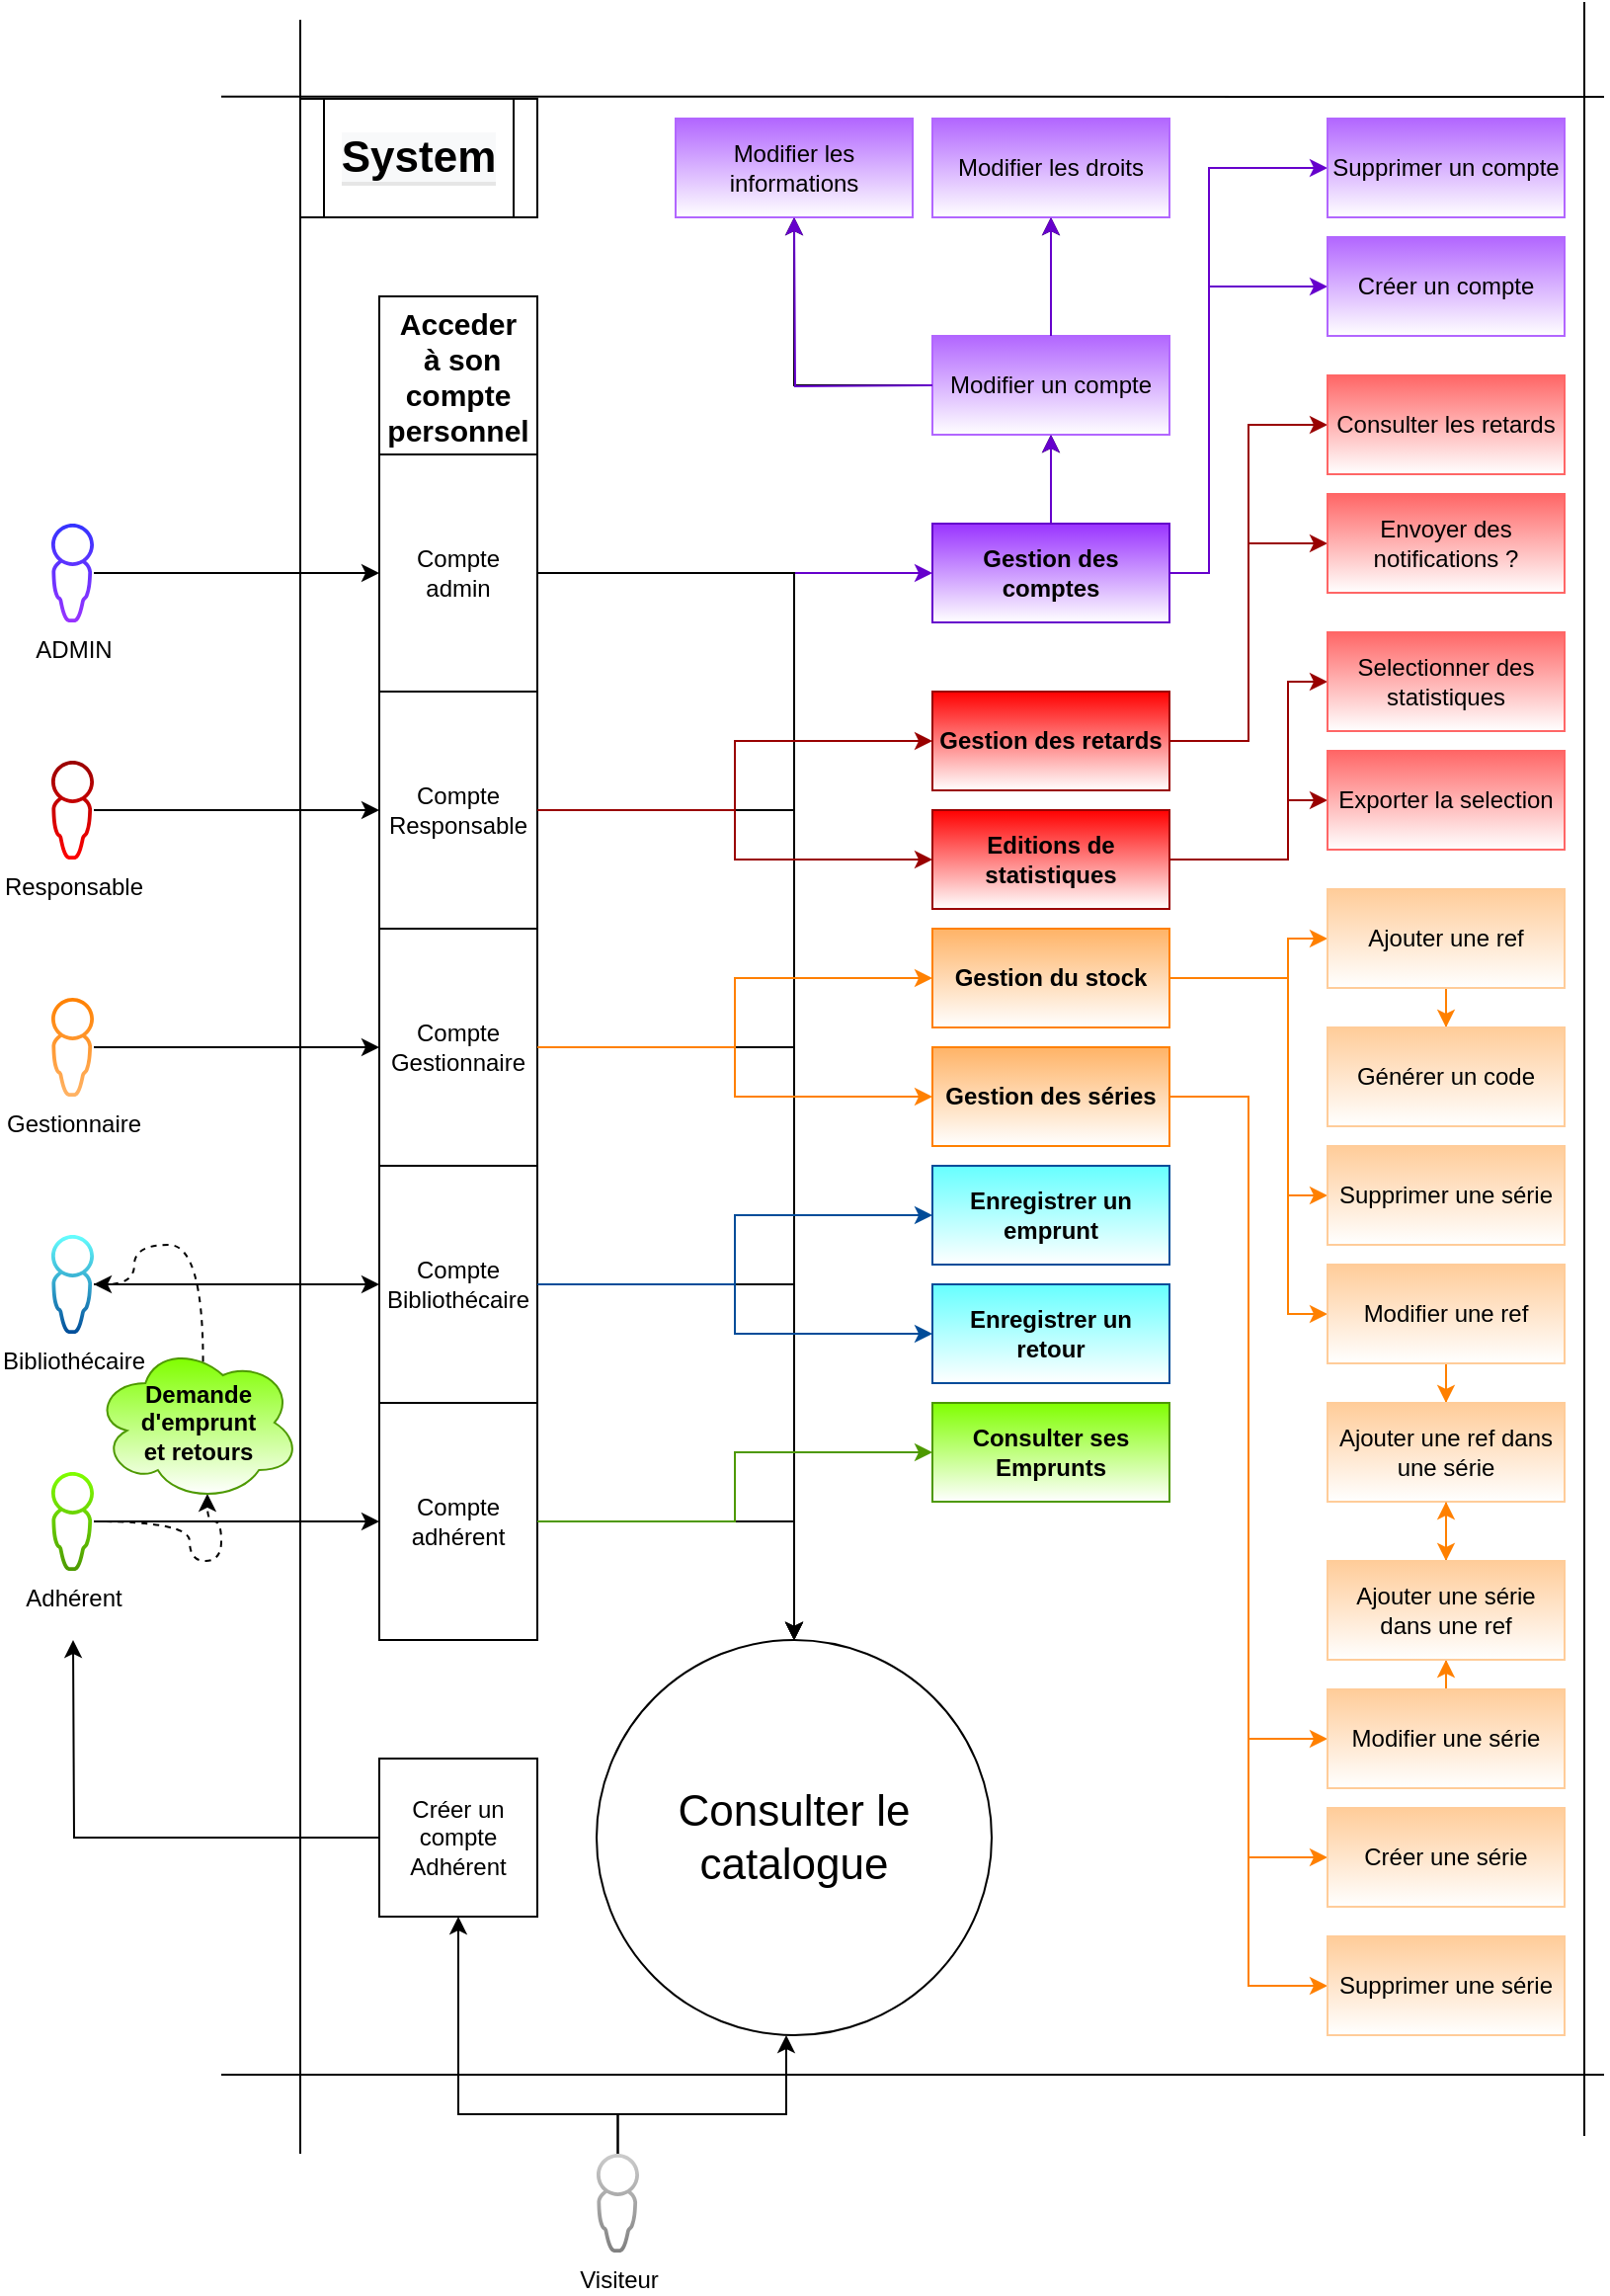 <mxfile>
    <diagram id="9MTFBuaw8zbxraLN_iM6" name="Page-1">
        <mxGraphModel dx="1223" dy="2109" grid="1" gridSize="10" guides="1" tooltips="1" connect="1" arrows="1" fold="1" page="1" pageScale="1" pageWidth="827" pageHeight="1169" math="0" shadow="0">
            <root>
                <mxCell id="0"/>
                <mxCell id="1" parent="0"/>
                <mxCell id="34" style="edgeStyle=orthogonalEdgeStyle;rounded=0;orthogonalLoop=1;jettySize=auto;html=1;entryX=0;entryY=0.5;entryDx=0;entryDy=0;" parent="1" source="4" target="23" edge="1">
                    <mxGeometry relative="1" as="geometry"/>
                </mxCell>
                <mxCell id="4" value="ADMIN" style="pointerEvents=1;shadow=0;dashed=0;html=1;strokeColor=none;aspect=fixed;labelPosition=center;verticalLabelPosition=bottom;verticalAlign=top;align=center;outlineConnect=0;shape=mxgraph.vvd.administrator;fillColor=#3333FF;gradientColor=#9933FF;" parent="1" vertex="1">
                    <mxGeometry x="34" y="-905" width="21.5" height="50" as="geometry"/>
                </mxCell>
                <mxCell id="36" style="edgeStyle=orthogonalEdgeStyle;rounded=0;orthogonalLoop=1;jettySize=auto;html=1;entryX=0;entryY=0.5;entryDx=0;entryDy=0;" parent="1" source="6" target="24" edge="1">
                    <mxGeometry relative="1" as="geometry"/>
                </mxCell>
                <mxCell id="6" value="Responsable" style="pointerEvents=1;shadow=0;dashed=0;html=1;strokeColor=none;aspect=fixed;labelPosition=center;verticalLabelPosition=bottom;verticalAlign=top;align=center;outlineConnect=0;shape=mxgraph.vvd.administrator;fillColor=#990000;gradientColor=#FF0000;" parent="1" vertex="1">
                    <mxGeometry x="34" y="-785" width="21.5" height="50" as="geometry"/>
                </mxCell>
                <mxCell id="38" style="edgeStyle=orthogonalEdgeStyle;rounded=0;orthogonalLoop=1;jettySize=auto;html=1;entryX=0;entryY=0.5;entryDx=0;entryDy=0;" parent="1" source="7" target="26" edge="1">
                    <mxGeometry relative="1" as="geometry"/>
                </mxCell>
                <mxCell id="7" value="Bibliothécaire" style="pointerEvents=1;shadow=0;dashed=0;html=1;strokeColor=none;aspect=fixed;labelPosition=center;verticalLabelPosition=bottom;verticalAlign=top;align=center;outlineConnect=0;shape=mxgraph.vvd.administrator;fillColor=#66FFFF;gradientColor=#004C99;" parent="1" vertex="1">
                    <mxGeometry x="34" y="-545" width="21.5" height="50" as="geometry"/>
                </mxCell>
                <mxCell id="37" style="edgeStyle=orthogonalEdgeStyle;rounded=0;orthogonalLoop=1;jettySize=auto;html=1;entryX=0;entryY=0.5;entryDx=0;entryDy=0;" parent="1" source="8" target="25" edge="1">
                    <mxGeometry relative="1" as="geometry"/>
                </mxCell>
                <mxCell id="8" value="Gestionnaire" style="pointerEvents=1;shadow=0;dashed=0;html=1;strokeColor=none;aspect=fixed;labelPosition=center;verticalLabelPosition=bottom;verticalAlign=top;align=center;outlineConnect=0;shape=mxgraph.vvd.administrator;fillColor=#FF8000;gradientColor=#FFB366;" parent="1" vertex="1">
                    <mxGeometry x="34" y="-665" width="21.5" height="50" as="geometry"/>
                </mxCell>
                <mxCell id="39" style="edgeStyle=orthogonalEdgeStyle;rounded=0;orthogonalLoop=1;jettySize=auto;html=1;entryX=0;entryY=0.5;entryDx=0;entryDy=0;" parent="1" source="10" target="27" edge="1">
                    <mxGeometry relative="1" as="geometry"/>
                </mxCell>
                <mxCell id="63" style="edgeStyle=orthogonalEdgeStyle;orthogonalLoop=1;jettySize=auto;html=1;entryX=0.55;entryY=0.95;entryDx=0;entryDy=0;entryPerimeter=0;startArrow=none;startFill=0;strokeColor=none;curved=1;dashed=1;" parent="1" source="10" target="62" edge="1">
                    <mxGeometry relative="1" as="geometry"/>
                </mxCell>
                <mxCell id="64" style="edgeStyle=orthogonalEdgeStyle;curved=1;orthogonalLoop=1;jettySize=auto;html=1;entryX=0.55;entryY=0.95;entryDx=0;entryDy=0;entryPerimeter=0;dashed=1;startArrow=none;startFill=0;" parent="1" source="10" target="62" edge="1">
                    <mxGeometry relative="1" as="geometry">
                        <Array as="points">
                            <mxPoint x="104" y="-400"/>
                            <mxPoint x="104" y="-380"/>
                            <mxPoint x="120" y="-380"/>
                            <mxPoint x="120" y="-400"/>
                            <mxPoint x="113" y="-400"/>
                        </Array>
                    </mxGeometry>
                </mxCell>
                <mxCell id="10" value="Adhérent" style="pointerEvents=1;shadow=0;dashed=0;html=1;strokeColor=none;aspect=fixed;labelPosition=center;verticalLabelPosition=bottom;verticalAlign=top;align=center;outlineConnect=0;shape=mxgraph.vvd.administrator;fillColor=#80FF00;gradientColor=#4D9900;" parent="1" vertex="1">
                    <mxGeometry x="34" y="-425" width="21.5" height="50" as="geometry"/>
                </mxCell>
                <mxCell id="81" style="edgeStyle=orthogonalEdgeStyle;rounded=0;orthogonalLoop=1;jettySize=auto;html=1;entryX=0.48;entryY=1;entryDx=0;entryDy=0;entryPerimeter=0;fontSize=15;startArrow=none;startFill=0;" parent="1" source="11" target="44" edge="1">
                    <mxGeometry relative="1" as="geometry">
                        <Array as="points">
                            <mxPoint x="321" y="-100"/>
                            <mxPoint x="406" y="-100"/>
                        </Array>
                    </mxGeometry>
                </mxCell>
                <mxCell id="82" style="edgeStyle=orthogonalEdgeStyle;rounded=0;orthogonalLoop=1;jettySize=auto;html=1;entryX=0.5;entryY=1;entryDx=0;entryDy=0;fontSize=15;startArrow=none;startFill=0;" parent="1" source="11" target="22" edge="1">
                    <mxGeometry relative="1" as="geometry">
                        <Array as="points">
                            <mxPoint x="321" y="-100"/>
                            <mxPoint x="240" y="-100"/>
                        </Array>
                    </mxGeometry>
                </mxCell>
                <mxCell id="11" value="Visiteur" style="pointerEvents=1;shadow=0;dashed=0;html=1;strokeColor=none;aspect=fixed;labelPosition=center;verticalLabelPosition=bottom;verticalAlign=top;align=center;outlineConnect=0;shape=mxgraph.vvd.administrator;fillColor=#CCCCCC;gradientColor=#808080;" parent="1" vertex="1">
                    <mxGeometry x="310" y="-80" width="21.5" height="50" as="geometry"/>
                </mxCell>
                <mxCell id="92" style="edgeStyle=orthogonalEdgeStyle;rounded=0;orthogonalLoop=1;jettySize=auto;html=1;entryX=0.5;entryY=1;entryDx=0;entryDy=0;" parent="1" source="13" target="89" edge="1">
                    <mxGeometry relative="1" as="geometry"/>
                </mxCell>
                <mxCell id="99" style="edgeStyle=orthogonalEdgeStyle;rounded=0;orthogonalLoop=1;jettySize=auto;html=1;entryX=0;entryY=0.5;entryDx=0;entryDy=0;strokeColor=#6600CC;" parent="1" source="13" target="87" edge="1">
                    <mxGeometry relative="1" as="geometry">
                        <Array as="points">
                            <mxPoint x="620" y="-880"/>
                            <mxPoint x="620" y="-1085"/>
                        </Array>
                    </mxGeometry>
                </mxCell>
                <mxCell id="113" style="edgeStyle=orthogonalEdgeStyle;rounded=0;orthogonalLoop=1;jettySize=auto;html=1;entryX=0;entryY=0.5;entryDx=0;entryDy=0;strokeColor=#6600CC;" edge="1" parent="1" source="13" target="88">
                    <mxGeometry relative="1" as="geometry">
                        <Array as="points">
                            <mxPoint x="620" y="-880"/>
                            <mxPoint x="620" y="-1025"/>
                        </Array>
                    </mxGeometry>
                </mxCell>
                <mxCell id="13" value="&lt;b&gt;Gestion des comptes&lt;/b&gt;" style="rounded=0;whiteSpace=wrap;html=1;fillColor=#9933FF;gradientColor=#ffffff;strokeColor=#6600CC;" parent="1" vertex="1">
                    <mxGeometry x="480" y="-905" width="120" height="50" as="geometry"/>
                </mxCell>
                <mxCell id="15" value="" style="endArrow=none;html=1;" parent="1" edge="1">
                    <mxGeometry width="50" height="50" relative="1" as="geometry">
                        <mxPoint x="160" y="-80" as="sourcePoint"/>
                        <mxPoint x="160" y="-1160" as="targetPoint"/>
                    </mxGeometry>
                </mxCell>
                <mxCell id="21" value="Acceder&#10; à son &#10;compte&#10;personnel" style="swimlane;fillColor=none;gradientColor=none;startSize=80;labelBackgroundColor=#ffffff;fontSize=15;" parent="1" vertex="1">
                    <mxGeometry x="200" y="-1020" width="80" height="680" as="geometry"/>
                </mxCell>
                <mxCell id="23" value="Compte admin" style="rounded=0;whiteSpace=wrap;html=1;fillColor=none;gradientColor=none;" parent="21" vertex="1">
                    <mxGeometry y="80" width="80" height="120" as="geometry"/>
                </mxCell>
                <mxCell id="24" value="Compte Responsable" style="rounded=0;whiteSpace=wrap;html=1;fillColor=none;gradientColor=none;" parent="21" vertex="1">
                    <mxGeometry y="200" width="80" height="120" as="geometry"/>
                </mxCell>
                <mxCell id="25" value="Compte Gestionnaire" style="rounded=0;whiteSpace=wrap;html=1;fillColor=none;gradientColor=none;" parent="21" vertex="1">
                    <mxGeometry y="320" width="80" height="120" as="geometry"/>
                </mxCell>
                <mxCell id="26" value="Compte Bibliothécaire" style="rounded=0;whiteSpace=wrap;html=1;fillColor=none;gradientColor=none;" parent="21" vertex="1">
                    <mxGeometry y="440" width="80" height="120" as="geometry"/>
                </mxCell>
                <mxCell id="27" value="Compte adhérent" style="rounded=0;whiteSpace=wrap;html=1;fillColor=none;gradientColor=none;" parent="21" vertex="1">
                    <mxGeometry y="560" width="80" height="120" as="geometry"/>
                </mxCell>
                <mxCell id="84" style="edgeStyle=orthogonalEdgeStyle;rounded=0;orthogonalLoop=1;jettySize=auto;html=1;" parent="1" source="22" edge="1">
                    <mxGeometry relative="1" as="geometry">
                        <mxPoint x="45" y="-340" as="targetPoint"/>
                    </mxGeometry>
                </mxCell>
                <mxCell id="22" value="Créer un compte Adhérent" style="rounded=0;whiteSpace=wrap;html=1;fillColor=none;gradientColor=none;" parent="1" vertex="1">
                    <mxGeometry x="200" y="-280" width="80" height="80" as="geometry"/>
                </mxCell>
                <mxCell id="41" style="edgeStyle=orthogonalEdgeStyle;rounded=0;orthogonalLoop=1;jettySize=auto;html=1;entryX=0;entryY=0.5;entryDx=0;entryDy=0;strokeColor=#6600CC;" parent="1" source="23" target="13" edge="1">
                    <mxGeometry relative="1" as="geometry"/>
                </mxCell>
                <mxCell id="42" value="" style="endArrow=none;html=1;" parent="1" edge="1">
                    <mxGeometry width="50" height="50" relative="1" as="geometry">
                        <mxPoint x="120" y="-120" as="sourcePoint"/>
                        <mxPoint x="820" y="-120" as="targetPoint"/>
                    </mxGeometry>
                </mxCell>
                <mxCell id="43" value="" style="endArrow=none;html=1;" parent="1" edge="1">
                    <mxGeometry width="50" height="50" relative="1" as="geometry">
                        <mxPoint x="120" y="-1121.18" as="sourcePoint"/>
                        <mxPoint x="820" y="-1121" as="targetPoint"/>
                    </mxGeometry>
                </mxCell>
                <mxCell id="44" value="&lt;font style=&quot;font-size: 22px&quot;&gt;Consulter le catalogue&lt;/font&gt;" style="ellipse;whiteSpace=wrap;html=1;fillColor=none;gradientColor=none;" parent="1" vertex="1">
                    <mxGeometry x="310" y="-340" width="200" height="200" as="geometry"/>
                </mxCell>
                <mxCell id="46" style="edgeStyle=orthogonalEdgeStyle;rounded=0;orthogonalLoop=1;jettySize=auto;html=1;entryX=0.5;entryY=0;entryDx=0;entryDy=0;" parent="1" source="27" target="44" edge="1">
                    <mxGeometry relative="1" as="geometry"/>
                </mxCell>
                <mxCell id="47" style="edgeStyle=orthogonalEdgeStyle;rounded=0;orthogonalLoop=1;jettySize=auto;html=1;entryX=0.5;entryY=0;entryDx=0;entryDy=0;" parent="1" source="26" target="44" edge="1">
                    <mxGeometry relative="1" as="geometry"/>
                </mxCell>
                <mxCell id="48" style="edgeStyle=orthogonalEdgeStyle;rounded=0;orthogonalLoop=1;jettySize=auto;html=1;entryX=0.5;entryY=0;entryDx=0;entryDy=0;" parent="1" source="25" target="44" edge="1">
                    <mxGeometry relative="1" as="geometry"/>
                </mxCell>
                <mxCell id="49" style="edgeStyle=orthogonalEdgeStyle;rounded=0;orthogonalLoop=1;jettySize=auto;html=1;entryX=0.5;entryY=0;entryDx=0;entryDy=0;" parent="1" source="24" target="44" edge="1">
                    <mxGeometry relative="1" as="geometry"/>
                </mxCell>
                <mxCell id="50" style="edgeStyle=orthogonalEdgeStyle;rounded=0;orthogonalLoop=1;jettySize=auto;html=1;entryX=0.5;entryY=0;entryDx=0;entryDy=0;exitX=1;exitY=0.5;exitDx=0;exitDy=0;" parent="1" source="23" target="44" edge="1">
                    <mxGeometry relative="1" as="geometry">
                        <Array as="points">
                            <mxPoint x="410" y="-880"/>
                        </Array>
                    </mxGeometry>
                </mxCell>
                <mxCell id="66" style="edgeStyle=orthogonalEdgeStyle;curved=1;orthogonalLoop=1;jettySize=auto;html=1;dashed=1;startArrow=none;startFill=0;exitX=0.529;exitY=0.116;exitDx=0;exitDy=0;exitPerimeter=0;" parent="1" source="62" target="7" edge="1">
                    <mxGeometry relative="1" as="geometry">
                        <Array as="points">
                            <mxPoint x="111" y="-540"/>
                            <mxPoint x="76" y="-540"/>
                            <mxPoint x="76" y="-520"/>
                        </Array>
                    </mxGeometry>
                </mxCell>
                <mxCell id="62" value="&lt;b&gt;Demande&lt;br&gt;&lt;/b&gt;&lt;div&gt;&lt;b&gt;d'emprunt &lt;br&gt;&lt;/b&gt;&lt;/div&gt;&lt;div&gt;&lt;b&gt;et retours&lt;br&gt;&lt;/b&gt;&lt;/div&gt;" style="ellipse;shape=cloud;whiteSpace=wrap;html=1;gradientColor=#ffffff;fillColor=#80FF00;strokeColor=#4D9900;" parent="1" vertex="1">
                    <mxGeometry x="55.5" y="-490" width="104.5" height="80" as="geometry"/>
                </mxCell>
                <mxCell id="67" value="&lt;b&gt;Enregistrer un emprunt&lt;/b&gt;" style="rounded=0;whiteSpace=wrap;html=1;fillColor=#66FFFF;gradientColor=#ffffff;strokeColor=#004C99;" parent="1" vertex="1">
                    <mxGeometry x="480" y="-580" width="120" height="50" as="geometry"/>
                </mxCell>
                <mxCell id="68" style="edgeStyle=orthogonalEdgeStyle;orthogonalLoop=1;jettySize=auto;html=1;entryX=0;entryY=0.5;entryDx=0;entryDy=0;startArrow=none;startFill=0;rounded=0;strokeColor=#004C99;" parent="1" source="26" target="67" edge="1">
                    <mxGeometry relative="1" as="geometry"/>
                </mxCell>
                <mxCell id="70" style="edgeStyle=orthogonalEdgeStyle;rounded=0;orthogonalLoop=1;jettySize=auto;html=1;startArrow=none;startFill=0;entryX=0;entryY=0.5;entryDx=0;entryDy=0;strokeColor=#004C99;" parent="1" source="26" target="71" edge="1">
                    <mxGeometry relative="1" as="geometry">
                        <mxPoint x="580" y="-490" as="targetPoint"/>
                        <Array as="points">
                            <mxPoint x="380" y="-520"/>
                            <mxPoint x="380" y="-495"/>
                        </Array>
                    </mxGeometry>
                </mxCell>
                <mxCell id="71" value="&lt;b&gt;Enregistrer un retour&lt;/b&gt;" style="rounded=0;whiteSpace=wrap;html=1;fillColor=#66FFFF;gradientColor=#ffffff;strokeColor=#004C99;" parent="1" vertex="1">
                    <mxGeometry x="480" y="-520" width="120" height="50" as="geometry"/>
                </mxCell>
                <mxCell id="118" style="edgeStyle=orthogonalEdgeStyle;rounded=0;orthogonalLoop=1;jettySize=auto;html=1;entryX=0;entryY=0.5;entryDx=0;entryDy=0;strokeColor=#FF8000;" edge="1" parent="1" source="72" target="114">
                    <mxGeometry relative="1" as="geometry">
                        <Array as="points">
                            <mxPoint x="660" y="-675"/>
                            <mxPoint x="660" y="-695"/>
                        </Array>
                    </mxGeometry>
                </mxCell>
                <mxCell id="134" style="edgeStyle=orthogonalEdgeStyle;rounded=0;orthogonalLoop=1;jettySize=auto;html=1;entryX=0;entryY=0.5;entryDx=0;entryDy=0;strokeColor=#FF8000;" edge="1" parent="1" source="72" target="116">
                    <mxGeometry relative="1" as="geometry">
                        <Array as="points">
                            <mxPoint x="660" y="-675"/>
                            <mxPoint x="660" y="-505"/>
                        </Array>
                    </mxGeometry>
                </mxCell>
                <mxCell id="138" style="edgeStyle=orthogonalEdgeStyle;rounded=0;orthogonalLoop=1;jettySize=auto;html=1;entryX=0;entryY=0.5;entryDx=0;entryDy=0;strokeColor=#FF8000;" edge="1" parent="1" source="72" target="137">
                    <mxGeometry relative="1" as="geometry">
                        <Array as="points">
                            <mxPoint x="660" y="-675"/>
                            <mxPoint x="660" y="-565"/>
                        </Array>
                    </mxGeometry>
                </mxCell>
                <mxCell id="72" value="&lt;b&gt;Gestion du stock&lt;/b&gt;" style="rounded=0;whiteSpace=wrap;html=1;gradientColor=#FFFFFF;fillColor=#FFB366;strokeColor=#FF8000;" parent="1" vertex="1">
                    <mxGeometry x="480" y="-700" width="120" height="50" as="geometry"/>
                </mxCell>
                <mxCell id="124" style="edgeStyle=orthogonalEdgeStyle;rounded=0;orthogonalLoop=1;jettySize=auto;html=1;entryX=0;entryY=0.5;entryDx=0;entryDy=0;strokeColor=#FF8000;" edge="1" parent="1" source="73" target="117">
                    <mxGeometry relative="1" as="geometry"/>
                </mxCell>
                <mxCell id="125" style="edgeStyle=orthogonalEdgeStyle;rounded=0;orthogonalLoop=1;jettySize=auto;html=1;entryX=0;entryY=0.5;entryDx=0;entryDy=0;strokeColor=#FF8000;" edge="1" parent="1" source="73" target="121">
                    <mxGeometry relative="1" as="geometry"/>
                </mxCell>
                <mxCell id="126" style="edgeStyle=orthogonalEdgeStyle;rounded=0;orthogonalLoop=1;jettySize=auto;html=1;entryX=0;entryY=0.5;entryDx=0;entryDy=0;strokeColor=#FF8000;" edge="1" parent="1" source="73" target="122">
                    <mxGeometry relative="1" as="geometry"/>
                </mxCell>
                <mxCell id="73" value="&lt;b&gt;Gestion des séries&lt;/b&gt;" style="rounded=0;whiteSpace=wrap;html=1;fillColor=#FFB366;gradientColor=#FFFFFF;strokeColor=#FF8000;" parent="1" vertex="1">
                    <mxGeometry x="480" y="-640" width="120" height="50" as="geometry"/>
                </mxCell>
                <mxCell id="74" style="edgeStyle=orthogonalEdgeStyle;rounded=0;orthogonalLoop=1;jettySize=auto;html=1;entryX=0;entryY=0.5;entryDx=0;entryDy=0;startArrow=none;startFill=0;strokeColor=#FF8000;" parent="1" source="25" target="72" edge="1">
                    <mxGeometry relative="1" as="geometry"/>
                </mxCell>
                <mxCell id="75" style="edgeStyle=orthogonalEdgeStyle;rounded=0;orthogonalLoop=1;jettySize=auto;html=1;entryX=0;entryY=0.5;entryDx=0;entryDy=0;startArrow=none;startFill=0;strokeColor=#FF8000;" parent="1" source="25" target="73" edge="1">
                    <mxGeometry relative="1" as="geometry"/>
                </mxCell>
                <mxCell id="103" style="edgeStyle=orthogonalEdgeStyle;rounded=0;orthogonalLoop=1;jettySize=auto;html=1;entryX=0;entryY=0.5;entryDx=0;entryDy=0;strokeColor=#990000;" parent="1" source="76" target="101" edge="1">
                    <mxGeometry relative="1" as="geometry"/>
                </mxCell>
                <mxCell id="104" style="edgeStyle=orthogonalEdgeStyle;rounded=0;orthogonalLoop=1;jettySize=auto;html=1;entryX=0;entryY=0.5;entryDx=0;entryDy=0;strokeColor=#990000;" parent="1" source="76" target="102" edge="1">
                    <mxGeometry relative="1" as="geometry"/>
                </mxCell>
                <mxCell id="76" value="&lt;b&gt;Gestion des retards&lt;/b&gt;" style="rounded=0;whiteSpace=wrap;html=1;gradientColor=#FFFFFF;fillColor=#FF0000;strokeColor=#990000;" parent="1" vertex="1">
                    <mxGeometry x="480" y="-820" width="120" height="50" as="geometry"/>
                </mxCell>
                <mxCell id="107" style="edgeStyle=orthogonalEdgeStyle;rounded=0;orthogonalLoop=1;jettySize=auto;html=1;entryX=0;entryY=0.5;entryDx=0;entryDy=0;strokeColor=#990000;" edge="1" parent="1" source="77" target="105">
                    <mxGeometry relative="1" as="geometry">
                        <Array as="points">
                            <mxPoint x="660" y="-735"/>
                            <mxPoint x="660" y="-825"/>
                        </Array>
                    </mxGeometry>
                </mxCell>
                <mxCell id="108" style="edgeStyle=orthogonalEdgeStyle;rounded=0;orthogonalLoop=1;jettySize=auto;html=1;entryX=0;entryY=0.5;entryDx=0;entryDy=0;strokeColor=#990000;" edge="1" parent="1" source="77" target="106">
                    <mxGeometry relative="1" as="geometry">
                        <Array as="points">
                            <mxPoint x="660" y="-735"/>
                            <mxPoint x="660" y="-765"/>
                        </Array>
                    </mxGeometry>
                </mxCell>
                <mxCell id="77" value="&lt;b&gt;Editions de statistiques&lt;/b&gt;" style="rounded=0;whiteSpace=wrap;html=1;gradientColor=#FFFFFF;fillColor=#FF0000;strokeColor=#990000;" parent="1" vertex="1">
                    <mxGeometry x="480" y="-760" width="120" height="50" as="geometry"/>
                </mxCell>
                <mxCell id="78" style="edgeStyle=orthogonalEdgeStyle;rounded=0;orthogonalLoop=1;jettySize=auto;html=1;entryX=0;entryY=0.5;entryDx=0;entryDy=0;startArrow=none;startFill=0;strokeColor=#990000;" parent="1" source="24" target="76" edge="1">
                    <mxGeometry relative="1" as="geometry"/>
                </mxCell>
                <mxCell id="79" style="edgeStyle=orthogonalEdgeStyle;rounded=0;orthogonalLoop=1;jettySize=auto;html=1;entryX=0;entryY=0.5;entryDx=0;entryDy=0;startArrow=none;startFill=0;strokeColor=#990000;" parent="1" source="24" target="77" edge="1">
                    <mxGeometry relative="1" as="geometry"/>
                </mxCell>
                <mxCell id="80" value="" style="endArrow=none;html=1;" parent="1" edge="1">
                    <mxGeometry width="50" height="50" relative="1" as="geometry">
                        <mxPoint x="810" y="-89" as="sourcePoint"/>
                        <mxPoint x="810" y="-1169" as="targetPoint"/>
                    </mxGeometry>
                </mxCell>
                <mxCell id="83" value="&lt;b style=&quot;font-size: 22px ; background-color: rgb(248 , 249 , 250)&quot;&gt;System&lt;/b&gt;" style="shape=process;whiteSpace=wrap;html=1;backgroundOutline=1;labelBackgroundColor=#E6E6E6;fontSize=15;strokeColor=#000000;gradientColor=#4D9900;fillColor=none;" parent="1" vertex="1">
                    <mxGeometry x="160" y="-1120" width="120" height="60" as="geometry"/>
                </mxCell>
                <mxCell id="85" value="&lt;b&gt;Consulter ses Emprunts&lt;/b&gt;" style="rounded=0;whiteSpace=wrap;html=1;gradientColor=#ffffff;fillColor=#80FF00;strokeColor=#4D9900;" parent="1" vertex="1">
                    <mxGeometry x="480" y="-460" width="120" height="50" as="geometry"/>
                </mxCell>
                <mxCell id="86" style="edgeStyle=orthogonalEdgeStyle;rounded=0;orthogonalLoop=1;jettySize=auto;html=1;entryX=0;entryY=0.5;entryDx=0;entryDy=0;strokeColor=#4D9900;" parent="1" source="27" target="85" edge="1">
                    <mxGeometry relative="1" as="geometry"/>
                </mxCell>
                <mxCell id="87" value="&lt;span&gt;Supprimer un compte&lt;br&gt;&lt;/span&gt;" style="rounded=0;whiteSpace=wrap;html=1;gradientColor=#ffffff;fillColor=#B266FF;strokeColor=#B266FF;fontStyle=0" parent="1" vertex="1">
                    <mxGeometry x="680" y="-1110" width="120" height="50" as="geometry"/>
                </mxCell>
                <mxCell id="88" value="&lt;span&gt;Créer un compte&lt;/span&gt;" style="rounded=0;whiteSpace=wrap;html=1;gradientColor=#ffffff;fillColor=#B266FF;strokeColor=#B266FF;fontStyle=0" parent="1" vertex="1">
                    <mxGeometry x="680" y="-1050" width="120" height="50" as="geometry"/>
                </mxCell>
                <mxCell id="95" style="edgeStyle=orthogonalEdgeStyle;rounded=0;orthogonalLoop=1;jettySize=auto;html=1;entryX=0.5;entryY=1;entryDx=0;entryDy=0;" parent="1" source="89" target="90" edge="1">
                    <mxGeometry relative="1" as="geometry"/>
                </mxCell>
                <mxCell id="96" style="edgeStyle=orthogonalEdgeStyle;rounded=0;orthogonalLoop=1;jettySize=auto;html=1;entryX=0.5;entryY=1;entryDx=0;entryDy=0;" parent="1" source="89" target="91" edge="1">
                    <mxGeometry relative="1" as="geometry"/>
                </mxCell>
                <mxCell id="89" value="&lt;span&gt;Modifier un compte&lt;/span&gt;" style="rounded=0;whiteSpace=wrap;html=1;gradientColor=#ffffff;fillColor=#B266FF;strokeColor=#B266FF;fontStyle=0" parent="1" vertex="1">
                    <mxGeometry x="480" y="-1000" width="120" height="50" as="geometry"/>
                </mxCell>
                <mxCell id="90" value="&lt;span&gt;Modifier les informations&lt;/span&gt;" style="rounded=0;whiteSpace=wrap;html=1;gradientColor=#ffffff;fillColor=#B266FF;strokeColor=#B266FF;fontStyle=0" parent="1" vertex="1">
                    <mxGeometry x="350" y="-1110" width="120" height="50" as="geometry"/>
                </mxCell>
                <mxCell id="91" value="&lt;span&gt;Modifier les droits&lt;/span&gt;" style="rounded=0;whiteSpace=wrap;html=1;gradientColor=#ffffff;fillColor=#B266FF;strokeColor=#B266FF;fontStyle=0" parent="1" vertex="1">
                    <mxGeometry x="480" y="-1110" width="120" height="50" as="geometry"/>
                </mxCell>
                <mxCell id="101" value="&lt;span&gt;Consulter les retards&lt;/span&gt;" style="rounded=0;whiteSpace=wrap;html=1;gradientColor=#FFFFFF;fontStyle=0;fillColor=#FF6666;strokeColor=#FF6666;" parent="1" vertex="1">
                    <mxGeometry x="680" y="-980" width="120" height="50" as="geometry"/>
                </mxCell>
                <mxCell id="102" value="&lt;span&gt;Envoyer des notifications ?&lt;/span&gt;" style="rounded=0;whiteSpace=wrap;html=1;gradientColor=#FFFFFF;fontStyle=0;fillColor=#FF6666;strokeColor=#FF6666;" parent="1" vertex="1">
                    <mxGeometry x="680" y="-920" width="120" height="50" as="geometry"/>
                </mxCell>
                <mxCell id="105" value="&lt;span&gt;Selectionner des statistiques&lt;/span&gt;" style="rounded=0;whiteSpace=wrap;html=1;gradientColor=#FFFFFF;fontStyle=0;fillColor=#FF6666;strokeColor=#FF6666;" vertex="1" parent="1">
                    <mxGeometry x="680" y="-850" width="120" height="50" as="geometry"/>
                </mxCell>
                <mxCell id="106" value="&lt;span&gt;Exporter la selection&lt;/span&gt;" style="rounded=0;whiteSpace=wrap;html=1;gradientColor=#FFFFFF;fontStyle=0;fillColor=#FF6666;strokeColor=#FF6666;" vertex="1" parent="1">
                    <mxGeometry x="680" y="-790" width="120" height="50" as="geometry"/>
                </mxCell>
                <mxCell id="110" style="edgeStyle=orthogonalEdgeStyle;rounded=0;orthogonalLoop=1;jettySize=auto;html=1;entryX=0.5;entryY=1;entryDx=0;entryDy=0;strokeColor=#6600CC;" edge="1" parent="1">
                    <mxGeometry relative="1" as="geometry">
                        <mxPoint x="540" y="-1000" as="sourcePoint"/>
                        <mxPoint x="540" y="-1060" as="targetPoint"/>
                    </mxGeometry>
                </mxCell>
                <mxCell id="111" style="edgeStyle=orthogonalEdgeStyle;rounded=0;orthogonalLoop=1;jettySize=auto;html=1;entryX=0.5;entryY=1;entryDx=0;entryDy=0;strokeColor=#6600CC;" edge="1" parent="1">
                    <mxGeometry relative="1" as="geometry">
                        <mxPoint x="480" y="-975" as="sourcePoint"/>
                        <mxPoint x="410" y="-1060" as="targetPoint"/>
                    </mxGeometry>
                </mxCell>
                <mxCell id="112" style="edgeStyle=orthogonalEdgeStyle;rounded=0;orthogonalLoop=1;jettySize=auto;html=1;entryX=0.5;entryY=1;entryDx=0;entryDy=0;strokeColor=#6600CC;" edge="1" parent="1">
                    <mxGeometry relative="1" as="geometry">
                        <mxPoint x="540" y="-905" as="sourcePoint"/>
                        <mxPoint x="540" y="-950" as="targetPoint"/>
                    </mxGeometry>
                </mxCell>
                <mxCell id="136" style="edgeStyle=orthogonalEdgeStyle;rounded=0;orthogonalLoop=1;jettySize=auto;html=1;entryX=0.5;entryY=0;entryDx=0;entryDy=0;strokeColor=#FF8000;" edge="1" parent="1" source="114" target="115">
                    <mxGeometry relative="1" as="geometry"/>
                </mxCell>
                <mxCell id="114" value="&lt;span&gt;Ajouter une ref&lt;/span&gt;" style="rounded=0;whiteSpace=wrap;html=1;gradientColor=#FFFFFF;fontStyle=0;fillColor=#FFCC99;strokeColor=#FFCC99;" vertex="1" parent="1">
                    <mxGeometry x="680" y="-720" width="120" height="50" as="geometry"/>
                </mxCell>
                <mxCell id="115" value="&lt;span&gt;Générer un code&lt;/span&gt;" style="rounded=0;whiteSpace=wrap;html=1;gradientColor=#FFFFFF;fontStyle=0;fillColor=#FFCC99;strokeColor=#FFCC99;" vertex="1" parent="1">
                    <mxGeometry x="680" y="-650" width="120" height="50" as="geometry"/>
                </mxCell>
                <mxCell id="128" style="edgeStyle=orthogonalEdgeStyle;rounded=0;orthogonalLoop=1;jettySize=auto;html=1;entryX=0.5;entryY=0;entryDx=0;entryDy=0;strokeColor=#FF8000;" edge="1" parent="1" source="116" target="127">
                    <mxGeometry relative="1" as="geometry"/>
                </mxCell>
                <mxCell id="116" value="Modifier une ref" style="rounded=0;whiteSpace=wrap;html=1;gradientColor=#FFFFFF;fontStyle=0;fillColor=#FFCC99;strokeColor=#FFCC99;" vertex="1" parent="1">
                    <mxGeometry x="680" y="-530" width="120" height="50" as="geometry"/>
                </mxCell>
                <mxCell id="117" value="&lt;span&gt;Créer une série&lt;/span&gt;" style="rounded=0;whiteSpace=wrap;html=1;gradientColor=#FFFFFF;fontStyle=0;fillColor=#FFCC99;strokeColor=#FFCC99;" vertex="1" parent="1">
                    <mxGeometry x="680" y="-255" width="120" height="50" as="geometry"/>
                </mxCell>
                <mxCell id="133" style="edgeStyle=orthogonalEdgeStyle;rounded=0;orthogonalLoop=1;jettySize=auto;html=1;entryX=0.5;entryY=1;entryDx=0;entryDy=0;strokeColor=#FF8000;" edge="1" parent="1" source="121" target="130">
                    <mxGeometry relative="1" as="geometry"/>
                </mxCell>
                <mxCell id="121" value="&lt;span&gt;Modifier une série&lt;/span&gt;" style="rounded=0;whiteSpace=wrap;html=1;gradientColor=#FFFFFF;fontStyle=0;fillColor=#FFCC99;strokeColor=#FFCC99;" vertex="1" parent="1">
                    <mxGeometry x="680" y="-315" width="120" height="50" as="geometry"/>
                </mxCell>
                <mxCell id="122" value="&lt;span&gt;Supprimer une série&lt;/span&gt;" style="rounded=0;whiteSpace=wrap;html=1;gradientColor=#FFFFFF;fontStyle=0;fillColor=#FFCC99;strokeColor=#FFCC99;" vertex="1" parent="1">
                    <mxGeometry x="680" y="-190" width="120" height="50" as="geometry"/>
                </mxCell>
                <mxCell id="131" style="edgeStyle=orthogonalEdgeStyle;rounded=0;orthogonalLoop=1;jettySize=auto;html=1;entryX=0.5;entryY=0;entryDx=0;entryDy=0;strokeColor=#FF8000;" edge="1" parent="1" source="127" target="130">
                    <mxGeometry relative="1" as="geometry"/>
                </mxCell>
                <mxCell id="127" value="Ajouter une ref dans une série" style="rounded=0;whiteSpace=wrap;html=1;gradientColor=#FFFFFF;fontStyle=0;fillColor=#FFCC99;strokeColor=#FFCC99;" vertex="1" parent="1">
                    <mxGeometry x="680" y="-460" width="120" height="50" as="geometry"/>
                </mxCell>
                <mxCell id="132" style="edgeStyle=orthogonalEdgeStyle;rounded=0;orthogonalLoop=1;jettySize=auto;html=1;entryX=0.5;entryY=1;entryDx=0;entryDy=0;strokeColor=#FF8000;" edge="1" parent="1" source="130" target="127">
                    <mxGeometry relative="1" as="geometry"/>
                </mxCell>
                <mxCell id="130" value="Ajouter une série dans une ref" style="rounded=0;whiteSpace=wrap;html=1;gradientColor=#FFFFFF;fontStyle=0;fillColor=#FFCC99;strokeColor=#FFCC99;" vertex="1" parent="1">
                    <mxGeometry x="680" y="-380" width="120" height="50" as="geometry"/>
                </mxCell>
                <mxCell id="137" value="&lt;span&gt;Supprimer une série&lt;/span&gt;" style="rounded=0;whiteSpace=wrap;html=1;gradientColor=#FFFFFF;fontStyle=0;fillColor=#FFCC99;strokeColor=#FFCC99;" vertex="1" parent="1">
                    <mxGeometry x="680" y="-590" width="120" height="50" as="geometry"/>
                </mxCell>
            </root>
        </mxGraphModel>
    </diagram>
</mxfile>